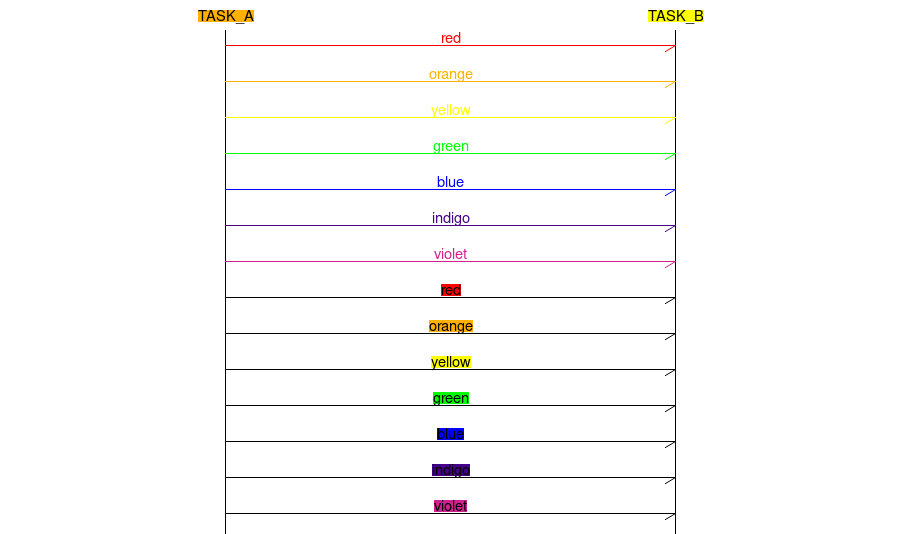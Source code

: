 #!/usr/bin/mscgen -Tpng
#
# testinput5.msc : Sample msc input file utilising the colours
#
# This file is PUBLIC DOMAIN and may be freely reproduced,  distributed,
# transmitted, used, modified, built upon, or otherwise exploited by
# anyone for any purpose, commercial or non-commercial, and in any way,
# including by methods that have not yet been invented or conceived.
#
# This file is provided "AS IS" WITHOUT WARRANTY OF ANY KIND, EITHER
# EXPRESSED OR IMPLIED, INCLUDING, BUT NOT LIMITED TO, THE IMPLIED
# WARRANTIES OF MERCHANTABILITY AND FITNESS FOR A PARTICULAR PURPOSE.
#

msc {
  hscale="1.5";

  a [label="TASK_A", textbgcolour="orange"], b [label="TASK_B", textbgcolour="yellow"];

  a->b [ label = "red", textcolour="red", linecolour="red"] ;
  a->b [ label = "orange", textcolour="orange", linecolour="orange"] ;
  a->b [ label = "yellow", textcolour="yellow", linecolour="yellow"] ;
  a->b [ label = "green", textcolour="green", linecolour="green"] ;
  a->b [ label = "blue", textcolour="blue", linecolour="blue"] ;
  a->b [ label = "indigo", textcolour="indigo", linecolour="indigo"] ;
  a->b [ label = "violet", textcolour="violet", linecolour="violet"] ;

  a->b [ label = "red", textbgcolour="red"];
  a->b [ label = "orange", textbgcolour="orange"];
  a->b [ label = "yellow", textbgcolour="yellow"];
  a->b [ label = "green", textbgcolour="green"];
  a->b [ label = "blue", textbgcolour="blue"];
  a->b [ label = "indigo", textbgcolour="indigo"];
  a->b [ label = "violet", textbgcolour="violet"];

}


